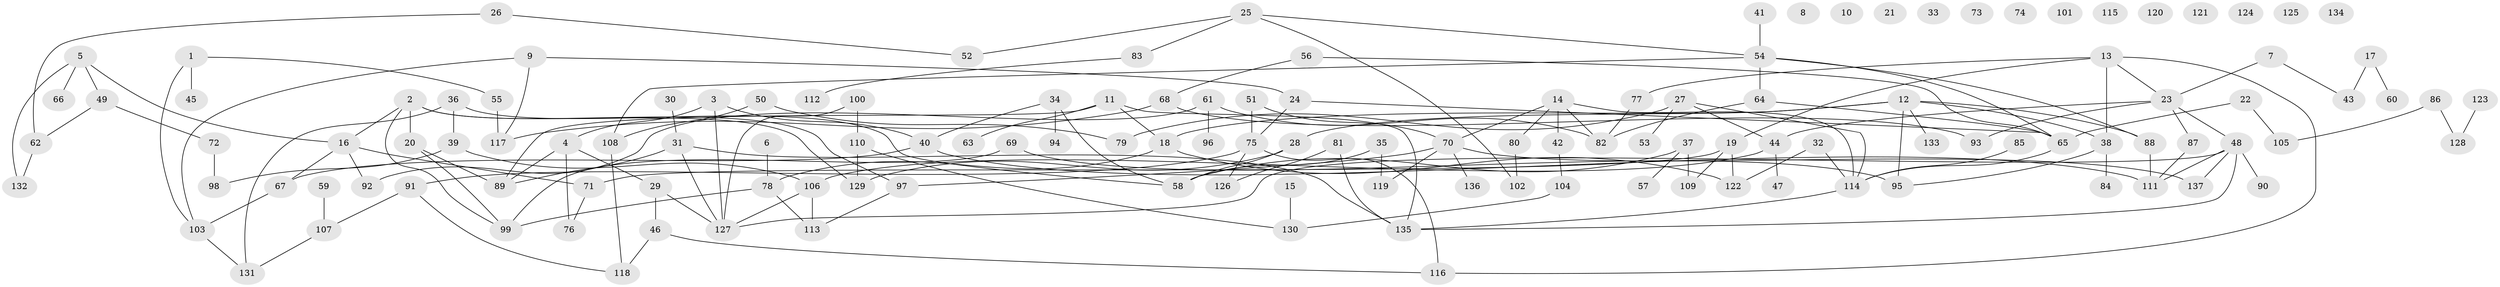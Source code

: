 // coarse degree distribution, {2: 0.2127659574468085, 4: 0.1276595744680851, 5: 0.06382978723404255, 1: 0.1595744680851064, 0: 0.13829787234042554, 3: 0.1595744680851064, 6: 0.0851063829787234, 7: 0.0425531914893617, 8: 0.010638297872340425}
// Generated by graph-tools (version 1.1) at 2025/41/03/06/25 10:41:20]
// undirected, 137 vertices, 175 edges
graph export_dot {
graph [start="1"]
  node [color=gray90,style=filled];
  1;
  2;
  3;
  4;
  5;
  6;
  7;
  8;
  9;
  10;
  11;
  12;
  13;
  14;
  15;
  16;
  17;
  18;
  19;
  20;
  21;
  22;
  23;
  24;
  25;
  26;
  27;
  28;
  29;
  30;
  31;
  32;
  33;
  34;
  35;
  36;
  37;
  38;
  39;
  40;
  41;
  42;
  43;
  44;
  45;
  46;
  47;
  48;
  49;
  50;
  51;
  52;
  53;
  54;
  55;
  56;
  57;
  58;
  59;
  60;
  61;
  62;
  63;
  64;
  65;
  66;
  67;
  68;
  69;
  70;
  71;
  72;
  73;
  74;
  75;
  76;
  77;
  78;
  79;
  80;
  81;
  82;
  83;
  84;
  85;
  86;
  87;
  88;
  89;
  90;
  91;
  92;
  93;
  94;
  95;
  96;
  97;
  98;
  99;
  100;
  101;
  102;
  103;
  104;
  105;
  106;
  107;
  108;
  109;
  110;
  111;
  112;
  113;
  114;
  115;
  116;
  117;
  118;
  119;
  120;
  121;
  122;
  123;
  124;
  125;
  126;
  127;
  128;
  129;
  130;
  131;
  132;
  133;
  134;
  135;
  136;
  137;
  1 -- 45;
  1 -- 55;
  1 -- 103;
  2 -- 16;
  2 -- 20;
  2 -- 97;
  2 -- 99;
  2 -- 129;
  3 -- 4;
  3 -- 40;
  3 -- 127;
  4 -- 29;
  4 -- 76;
  4 -- 89;
  5 -- 16;
  5 -- 49;
  5 -- 66;
  5 -- 132;
  6 -- 78;
  7 -- 23;
  7 -- 43;
  9 -- 24;
  9 -- 103;
  9 -- 117;
  11 -- 18;
  11 -- 63;
  11 -- 89;
  11 -- 135;
  12 -- 18;
  12 -- 28;
  12 -- 38;
  12 -- 88;
  12 -- 95;
  12 -- 133;
  13 -- 19;
  13 -- 23;
  13 -- 38;
  13 -- 77;
  13 -- 116;
  14 -- 42;
  14 -- 70;
  14 -- 80;
  14 -- 82;
  14 -- 114;
  15 -- 130;
  16 -- 67;
  16 -- 71;
  16 -- 92;
  17 -- 43;
  17 -- 60;
  18 -- 78;
  18 -- 122;
  19 -- 71;
  19 -- 109;
  19 -- 122;
  20 -- 89;
  20 -- 99;
  22 -- 65;
  22 -- 105;
  23 -- 44;
  23 -- 48;
  23 -- 87;
  23 -- 93;
  24 -- 65;
  24 -- 75;
  25 -- 52;
  25 -- 54;
  25 -- 83;
  25 -- 102;
  26 -- 52;
  26 -- 62;
  27 -- 44;
  27 -- 53;
  27 -- 79;
  27 -- 114;
  28 -- 58;
  28 -- 129;
  29 -- 46;
  29 -- 127;
  30 -- 31;
  31 -- 89;
  31 -- 127;
  31 -- 135;
  32 -- 114;
  32 -- 122;
  34 -- 40;
  34 -- 58;
  34 -- 94;
  35 -- 58;
  35 -- 119;
  36 -- 39;
  36 -- 58;
  36 -- 131;
  37 -- 57;
  37 -- 58;
  37 -- 109;
  38 -- 84;
  38 -- 95;
  39 -- 98;
  39 -- 106;
  40 -- 67;
  40 -- 111;
  41 -- 54;
  42 -- 104;
  44 -- 47;
  44 -- 106;
  46 -- 116;
  46 -- 118;
  48 -- 90;
  48 -- 111;
  48 -- 127;
  48 -- 135;
  48 -- 137;
  49 -- 62;
  49 -- 72;
  50 -- 79;
  50 -- 108;
  51 -- 70;
  51 -- 75;
  54 -- 64;
  54 -- 65;
  54 -- 88;
  54 -- 108;
  55 -- 117;
  56 -- 65;
  56 -- 68;
  59 -- 107;
  61 -- 82;
  61 -- 92;
  61 -- 96;
  62 -- 132;
  64 -- 65;
  64 -- 82;
  65 -- 114;
  67 -- 103;
  68 -- 93;
  68 -- 117;
  69 -- 95;
  69 -- 99;
  70 -- 97;
  70 -- 119;
  70 -- 136;
  70 -- 137;
  71 -- 76;
  72 -- 98;
  75 -- 91;
  75 -- 116;
  75 -- 126;
  77 -- 82;
  78 -- 99;
  78 -- 113;
  80 -- 102;
  81 -- 126;
  81 -- 135;
  83 -- 112;
  85 -- 114;
  86 -- 105;
  86 -- 128;
  87 -- 111;
  88 -- 111;
  91 -- 107;
  91 -- 118;
  97 -- 113;
  100 -- 110;
  100 -- 127;
  103 -- 131;
  104 -- 130;
  106 -- 113;
  106 -- 127;
  107 -- 131;
  108 -- 118;
  110 -- 129;
  110 -- 130;
  114 -- 135;
  123 -- 128;
}
